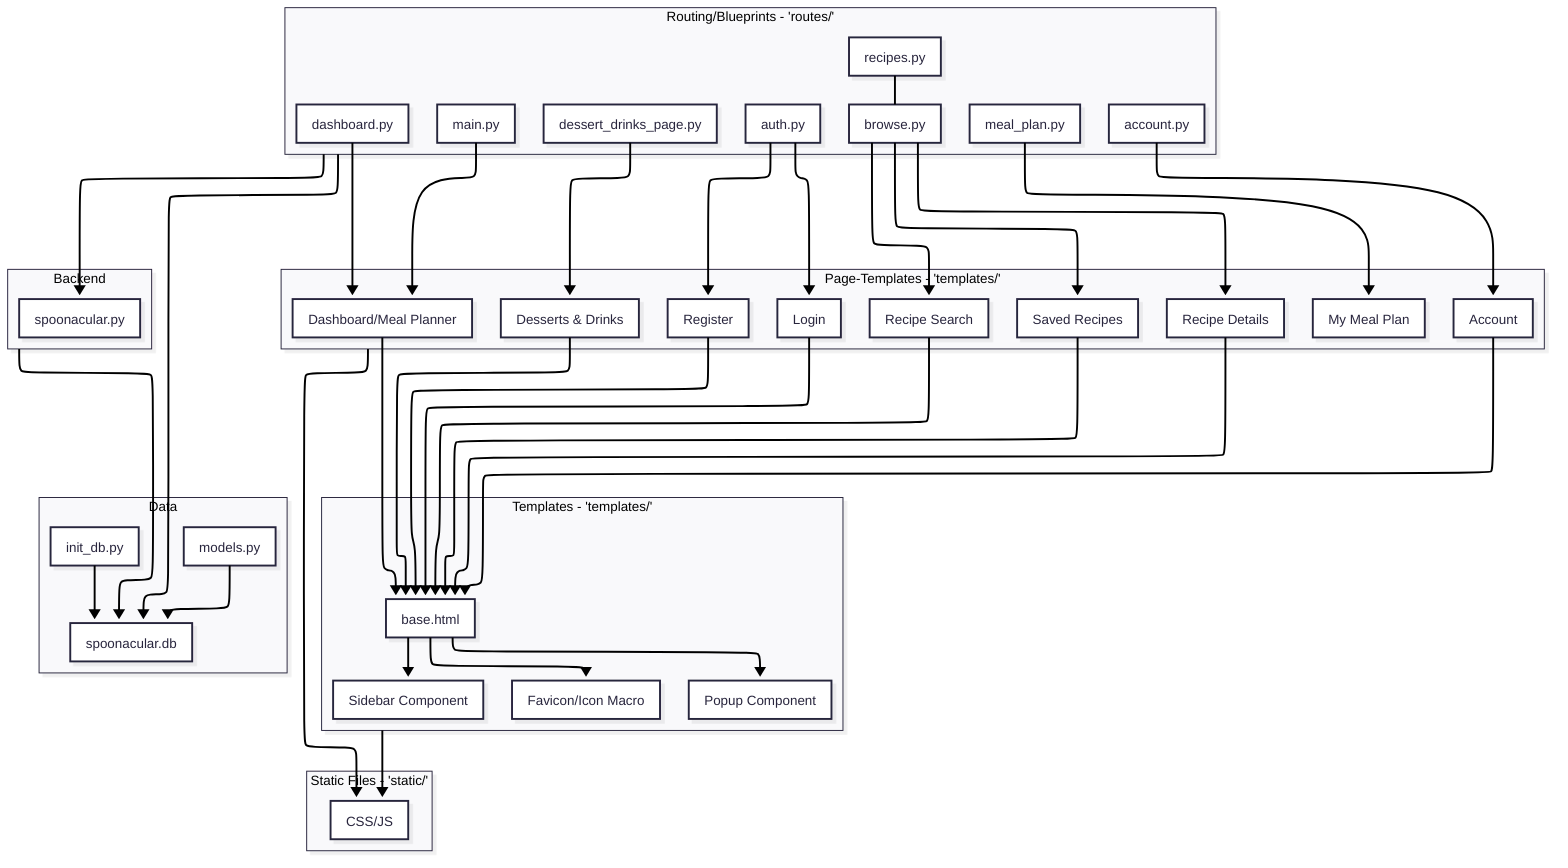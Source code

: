 ---
config:
  layout: elk
  theme: redux
  look: neo
  htmlLabels: false # fix node texts
  flowchart:
    htmlLabels: false # fix subgraph texts
---
graph TD
    subgraph Static Files[Static Files - 'static/']
        S1[CSS/JS]
    end

subgraph Templates[Templates - 'templates/']
    T1[base.html]
    T2[Sidebar Component]
    T3[Popup Component]
    T4[Favicon/Icon Macro]
end

subgraph Page-Templates[Page-Templates - 'templates/']
    P1[Dashboard/Meal Planner]
    P3[Desserts & Drinks]
    P4[Recipe Search]
    P5[Saved Recipes]
    P6[Recipe Details]
    P7[My Meal Plan]
    P8[Account]
    P9[Login]
    P10[Register]
end

subgraph Routing[Routing/Blueprints - 'routes/']
    R1[main.py]
    R2[dashboard.py]
    R3[dessert_drinks_page.py]
    R4[browse.py]
    R5[recipes.py]
    R6[meal_plan.py]
    R7[auth.py]
    R8[account.py]
end

subgraph Backend
    B1[spoonacular.py]
end

subgraph Data
    D2[init_db.py]
    D1[models.py]
    D3[spoonacular.db]
end

%% Routing Connections
R1 --> P1
R2 --> P1

R3 --> P3

R4 --> P4 
R4 --> P5 
R4 --> P6
R5 --- R4

R6 --> P7

R7 --> P9
R7 --> P10
    
R8 --> P8

Routing --> B1

%% Pages to base.html
P1 --> T1
P3 --> T1
P4 --> T1
P5 --> T1
P6 --> T1
P8 --> T1
P9 --> T1
P10 --> T1

%% Templates to Macros/Components
T1 --> T2
T1 --> T3
T1 --> T4

%% Templates to Static Files
Templates --> S1
Page-Templates --> S1

%% DB Initialization and Models
D1 --> D3
D2 --> D3

%% Backend & Routes to DB
Backend --> D3
Routing --> D3